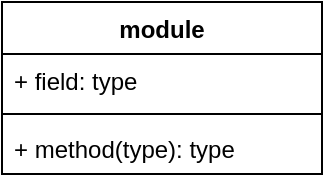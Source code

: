 <mxfile version="20.4.0" type="github">
  <diagram id="HtFlZ9RdZAynyep0bvoO" name="basic class">
    <mxGraphModel dx="1421" dy="1862" grid="1" gridSize="10" guides="1" tooltips="1" connect="1" arrows="1" fold="1" page="1" pageScale="1" pageWidth="850" pageHeight="1100" math="0" shadow="0">
      <root>
        <mxCell id="0" />
        <mxCell id="1" parent="0" />
        <mxCell id="0Xv3OygZfmZB1rYNSxOK-1" value="module" style="swimlane;fontStyle=1;align=center;verticalAlign=top;childLayout=stackLayout;horizontal=1;startSize=26;horizontalStack=0;resizeParent=1;resizeParentMax=0;resizeLast=0;collapsible=1;marginBottom=0;" parent="1" vertex="1">
          <mxGeometry x="320" y="-730" width="160" height="86" as="geometry" />
        </mxCell>
        <mxCell id="0Xv3OygZfmZB1rYNSxOK-2" value="+ field: type" style="text;strokeColor=none;fillColor=none;align=left;verticalAlign=top;spacingLeft=4;spacingRight=4;overflow=hidden;rotatable=0;points=[[0,0.5],[1,0.5]];portConstraint=eastwest;" parent="0Xv3OygZfmZB1rYNSxOK-1" vertex="1">
          <mxGeometry y="26" width="160" height="26" as="geometry" />
        </mxCell>
        <mxCell id="0Xv3OygZfmZB1rYNSxOK-3" value="" style="line;strokeWidth=1;fillColor=none;align=left;verticalAlign=middle;spacingTop=-1;spacingLeft=3;spacingRight=3;rotatable=0;labelPosition=right;points=[];portConstraint=eastwest;strokeColor=inherit;" parent="0Xv3OygZfmZB1rYNSxOK-1" vertex="1">
          <mxGeometry y="52" width="160" height="8" as="geometry" />
        </mxCell>
        <mxCell id="0Xv3OygZfmZB1rYNSxOK-4" value="+ method(type): type" style="text;strokeColor=none;fillColor=none;align=left;verticalAlign=top;spacingLeft=4;spacingRight=4;overflow=hidden;rotatable=0;points=[[0,0.5],[1,0.5]];portConstraint=eastwest;" parent="0Xv3OygZfmZB1rYNSxOK-1" vertex="1">
          <mxGeometry y="60" width="160" height="26" as="geometry" />
        </mxCell>
      </root>
    </mxGraphModel>
  </diagram>
</mxfile>
